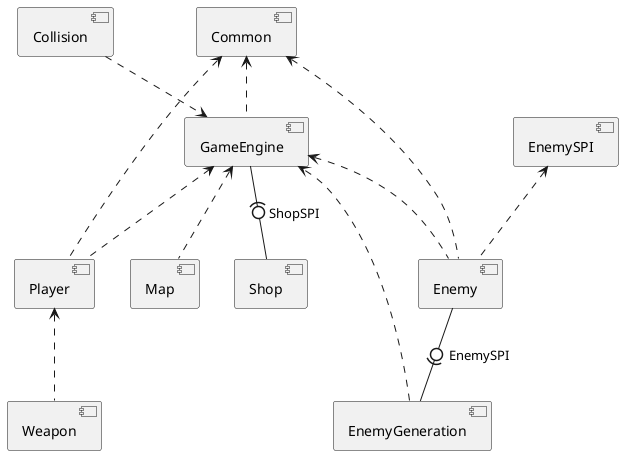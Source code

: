 @startuml
'https://plantuml.com/component-diagram

[Player]
[Enemy]
[EnemyGeneration]
[GameEngine]
[Map]
[Collision]
[Weapon]
[Shop]
[Common]
[EnemySPI]


[Collision] ..> [GameEngine]
[Player] <.. [Weapon]
[Common] <.. [Enemy]
[Common] <.. [Player]
[GameEngine] <.. [Map]
[GameEngine] -(0- [Shop] : "ShopSPI"
[Common] <.. [GameEngine]
[Enemy] -0)- [EnemyGeneration] : "EnemySPI"
[EnemySPI] <.. [Enemy]
[GameEngine] <.. [Enemy]
[GameEngine] <.. [Player]
[EnemyGeneration] ..> [GameEngine] : ""
/'note bottom of [EnemyGeneration]: Which one eats which
note right of [Common]: Are the lolipop notaions pointing the right way? \n
'/
@enduml